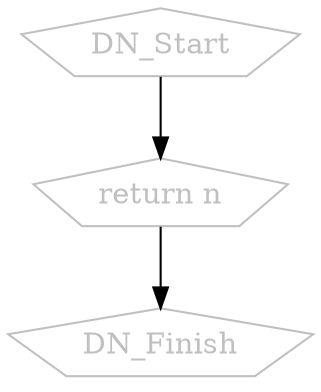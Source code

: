 digraph G{
0 [ label = "DN_Start" , fontcolor = "grey" , shape = "pentagon" , color = "grey" ];
2 [ label = "return n" , fontcolor = "grey" , shape = "pentagon" , color = "grey" ];
3 [ label = "DN_Finish" , fontcolor = "grey" , shape = "pentagon" , color = "grey" ];
0->2;
2->3;
}
